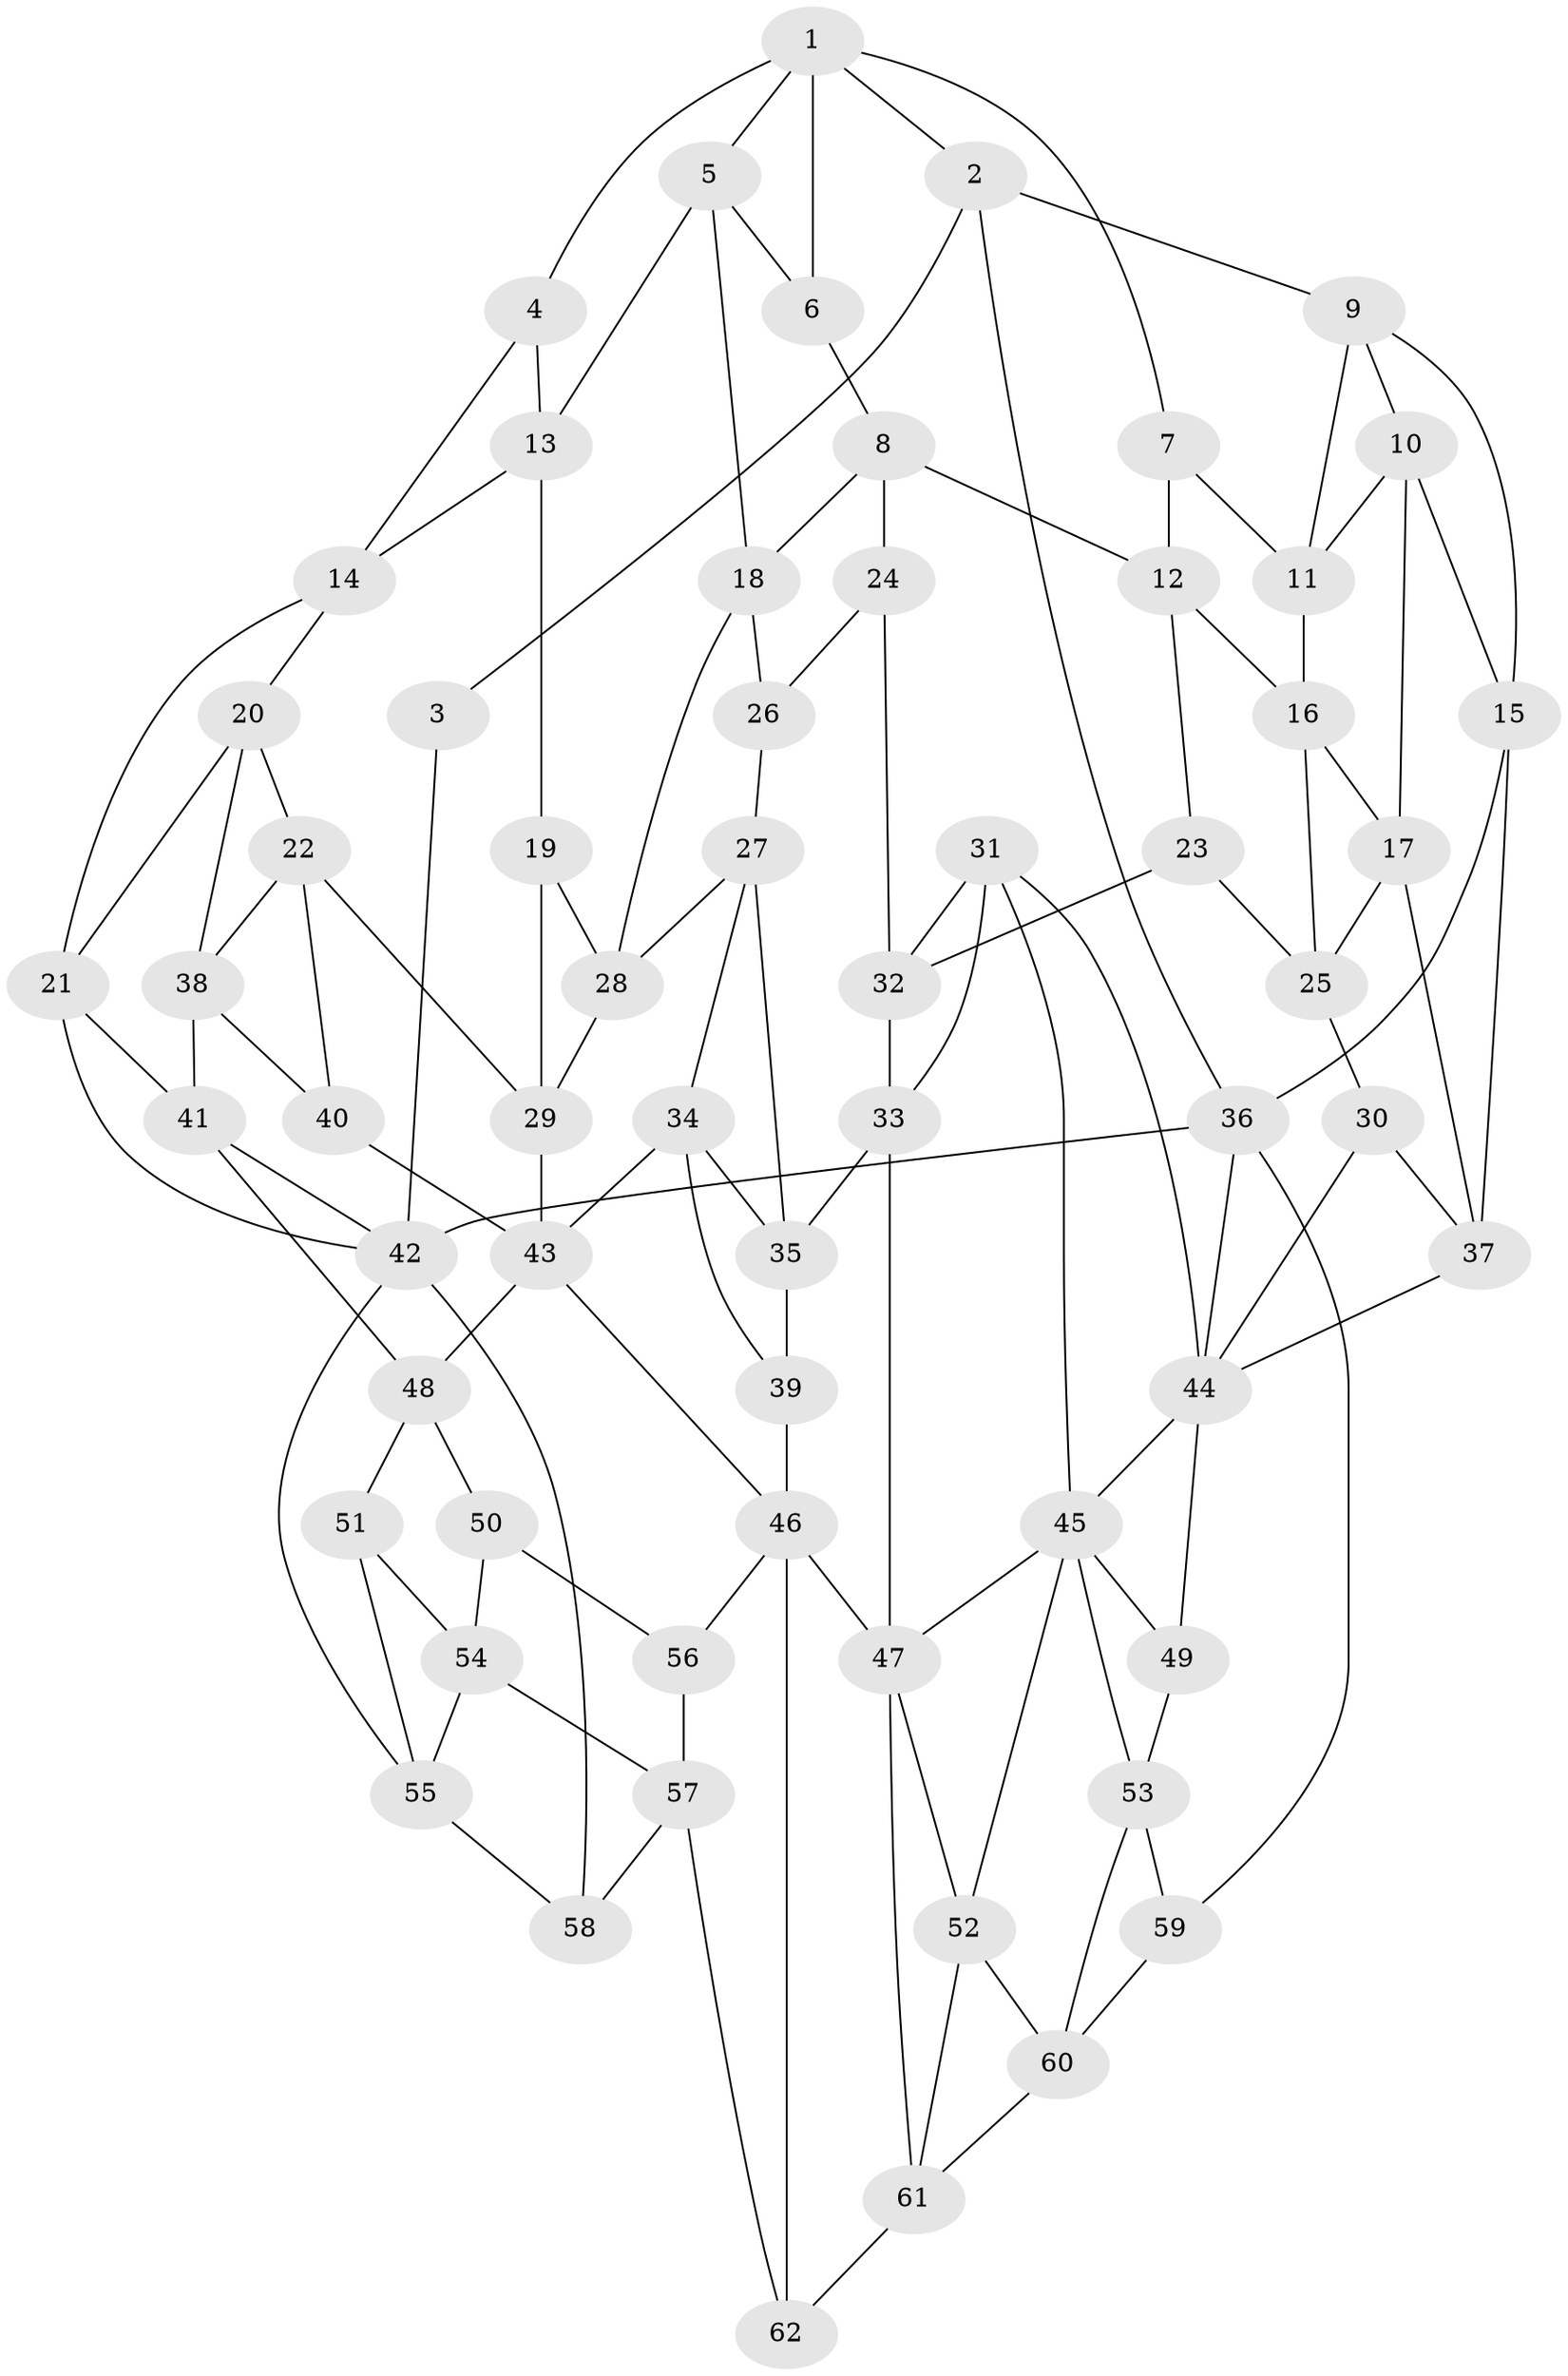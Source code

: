 // original degree distribution, {3: 0.016129032258064516, 4: 0.22580645161290322, 5: 0.5483870967741935, 6: 0.20967741935483872}
// Generated by graph-tools (version 1.1) at 2025/27/03/09/25 03:27:04]
// undirected, 62 vertices, 120 edges
graph export_dot {
graph [start="1"]
  node [color=gray90,style=filled];
  1;
  2;
  3;
  4;
  5;
  6;
  7;
  8;
  9;
  10;
  11;
  12;
  13;
  14;
  15;
  16;
  17;
  18;
  19;
  20;
  21;
  22;
  23;
  24;
  25;
  26;
  27;
  28;
  29;
  30;
  31;
  32;
  33;
  34;
  35;
  36;
  37;
  38;
  39;
  40;
  41;
  42;
  43;
  44;
  45;
  46;
  47;
  48;
  49;
  50;
  51;
  52;
  53;
  54;
  55;
  56;
  57;
  58;
  59;
  60;
  61;
  62;
  1 -- 2 [weight=1.0];
  1 -- 4 [weight=1.0];
  1 -- 5 [weight=1.0];
  1 -- 6 [weight=1.0];
  1 -- 7 [weight=1.0];
  2 -- 3 [weight=1.0];
  2 -- 9 [weight=1.0];
  2 -- 36 [weight=1.0];
  3 -- 42 [weight=1.0];
  4 -- 13 [weight=1.0];
  4 -- 14 [weight=1.0];
  5 -- 6 [weight=1.0];
  5 -- 13 [weight=1.0];
  5 -- 18 [weight=1.0];
  6 -- 8 [weight=1.0];
  7 -- 11 [weight=1.0];
  7 -- 12 [weight=1.0];
  8 -- 12 [weight=1.0];
  8 -- 18 [weight=1.0];
  8 -- 24 [weight=1.0];
  9 -- 10 [weight=1.0];
  9 -- 11 [weight=1.0];
  9 -- 15 [weight=1.0];
  10 -- 11 [weight=1.0];
  10 -- 15 [weight=1.0];
  10 -- 17 [weight=1.0];
  11 -- 16 [weight=1.0];
  12 -- 16 [weight=1.0];
  12 -- 23 [weight=1.0];
  13 -- 14 [weight=1.0];
  13 -- 19 [weight=1.0];
  14 -- 20 [weight=1.0];
  14 -- 21 [weight=1.0];
  15 -- 36 [weight=1.0];
  15 -- 37 [weight=1.0];
  16 -- 17 [weight=1.0];
  16 -- 25 [weight=1.0];
  17 -- 25 [weight=1.0];
  17 -- 37 [weight=1.0];
  18 -- 26 [weight=1.0];
  18 -- 28 [weight=1.0];
  19 -- 28 [weight=1.0];
  19 -- 29 [weight=1.0];
  20 -- 21 [weight=1.0];
  20 -- 22 [weight=1.0];
  20 -- 38 [weight=1.0];
  21 -- 41 [weight=1.0];
  21 -- 42 [weight=1.0];
  22 -- 29 [weight=1.0];
  22 -- 38 [weight=1.0];
  22 -- 40 [weight=1.0];
  23 -- 25 [weight=1.0];
  23 -- 32 [weight=1.0];
  24 -- 26 [weight=2.0];
  24 -- 32 [weight=1.0];
  25 -- 30 [weight=1.0];
  26 -- 27 [weight=1.0];
  27 -- 28 [weight=1.0];
  27 -- 34 [weight=1.0];
  27 -- 35 [weight=1.0];
  28 -- 29 [weight=1.0];
  29 -- 43 [weight=1.0];
  30 -- 37 [weight=1.0];
  30 -- 44 [weight=1.0];
  31 -- 32 [weight=1.0];
  31 -- 33 [weight=1.0];
  31 -- 44 [weight=1.0];
  31 -- 45 [weight=1.0];
  32 -- 33 [weight=1.0];
  33 -- 35 [weight=1.0];
  33 -- 47 [weight=1.0];
  34 -- 35 [weight=1.0];
  34 -- 39 [weight=1.0];
  34 -- 43 [weight=1.0];
  35 -- 39 [weight=1.0];
  36 -- 42 [weight=2.0];
  36 -- 44 [weight=1.0];
  36 -- 59 [weight=1.0];
  37 -- 44 [weight=1.0];
  38 -- 40 [weight=1.0];
  38 -- 41 [weight=1.0];
  39 -- 46 [weight=1.0];
  40 -- 43 [weight=2.0];
  41 -- 42 [weight=1.0];
  41 -- 48 [weight=1.0];
  42 -- 55 [weight=1.0];
  42 -- 58 [weight=1.0];
  43 -- 46 [weight=1.0];
  43 -- 48 [weight=1.0];
  44 -- 45 [weight=1.0];
  44 -- 49 [weight=1.0];
  45 -- 47 [weight=1.0];
  45 -- 49 [weight=1.0];
  45 -- 52 [weight=1.0];
  45 -- 53 [weight=1.0];
  46 -- 47 [weight=2.0];
  46 -- 56 [weight=1.0];
  46 -- 62 [weight=1.0];
  47 -- 52 [weight=1.0];
  47 -- 61 [weight=1.0];
  48 -- 50 [weight=1.0];
  48 -- 51 [weight=1.0];
  49 -- 53 [weight=1.0];
  50 -- 54 [weight=1.0];
  50 -- 56 [weight=2.0];
  51 -- 54 [weight=1.0];
  51 -- 55 [weight=1.0];
  52 -- 60 [weight=1.0];
  52 -- 61 [weight=1.0];
  53 -- 59 [weight=1.0];
  53 -- 60 [weight=1.0];
  54 -- 55 [weight=1.0];
  54 -- 57 [weight=1.0];
  55 -- 58 [weight=1.0];
  56 -- 57 [weight=1.0];
  57 -- 58 [weight=1.0];
  57 -- 62 [weight=1.0];
  59 -- 60 [weight=1.0];
  60 -- 61 [weight=1.0];
  61 -- 62 [weight=1.0];
}
